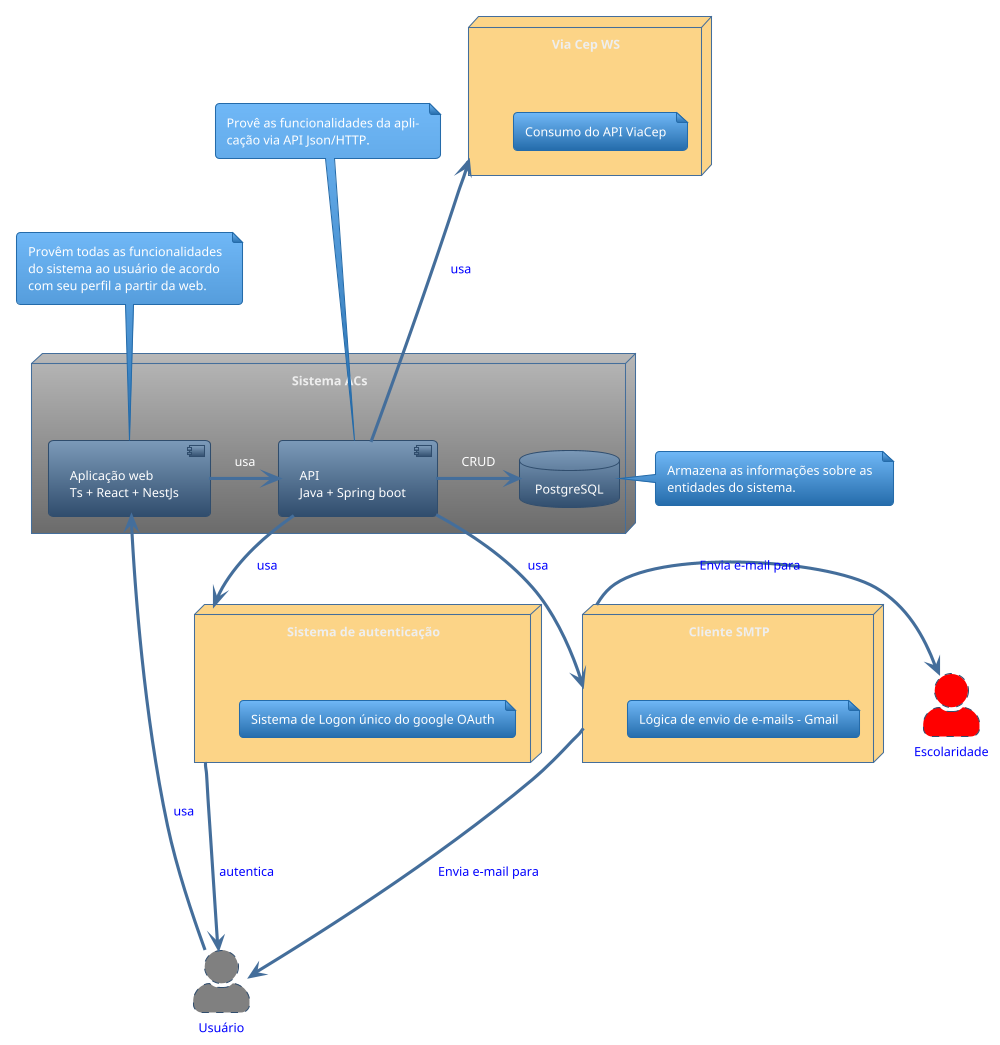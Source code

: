 @startuml Diagrama c2 - container
!theme spacelab
skinparam actorStyle awesome

node "Sistema ACs" {
    [Aplicação web\nTs + React + NestJs] as front
    [API\nJava + Spring boot] as back
    database "PostgreSQL"

    front -right--> back: usa
    back -right--> PostgreSQL: CRUD
}

node "Cliente SMTP" as SMTP #fcd487 {
    note as N0
        Lógica de envio de e-mails - Gmail
    end note
}

node "Sistema de autenticação" as Auth #fcd487 {
    note as N1
        Sistema de Logon único do google OAuth
    end note
}

node "Via Cep WS" as ViaCep #fcd487 {
    note as N2
        Consumo do API ViaCep
    end note
}

note as front_note
    Provêm todas as funcionalidades
    do sistema ao usuário de acordo
    com seu perfil a partir da web.
end note

note as back_note
    Provê as funcionalidades da apli-
    cação via API Json/HTTP.
end note

note as db_note
    Armazena as informações sobre as
    entidades do sistema.
end note

front -up-> front_note
back -up--> back_note
PostgreSQL -right-> db_note

Actor Usuário #gray;line.dashed;text:blue
Actor Escolaridade #red;line.dashed;text:blue

back -down-> Auth #text:blue : usa
back -down-> SMTP #text:blue : usa
back -up--> ViaCep #text:blue : usa
Usuário -up-> front #text:blue : usa

Auth -> Usuário #text:blue : autentica
SMTP -down--> Usuário #text:blue : Envia e-mail para
SMTP -right-> Escolaridade #text:blue : Envia e-mail para
@enduml